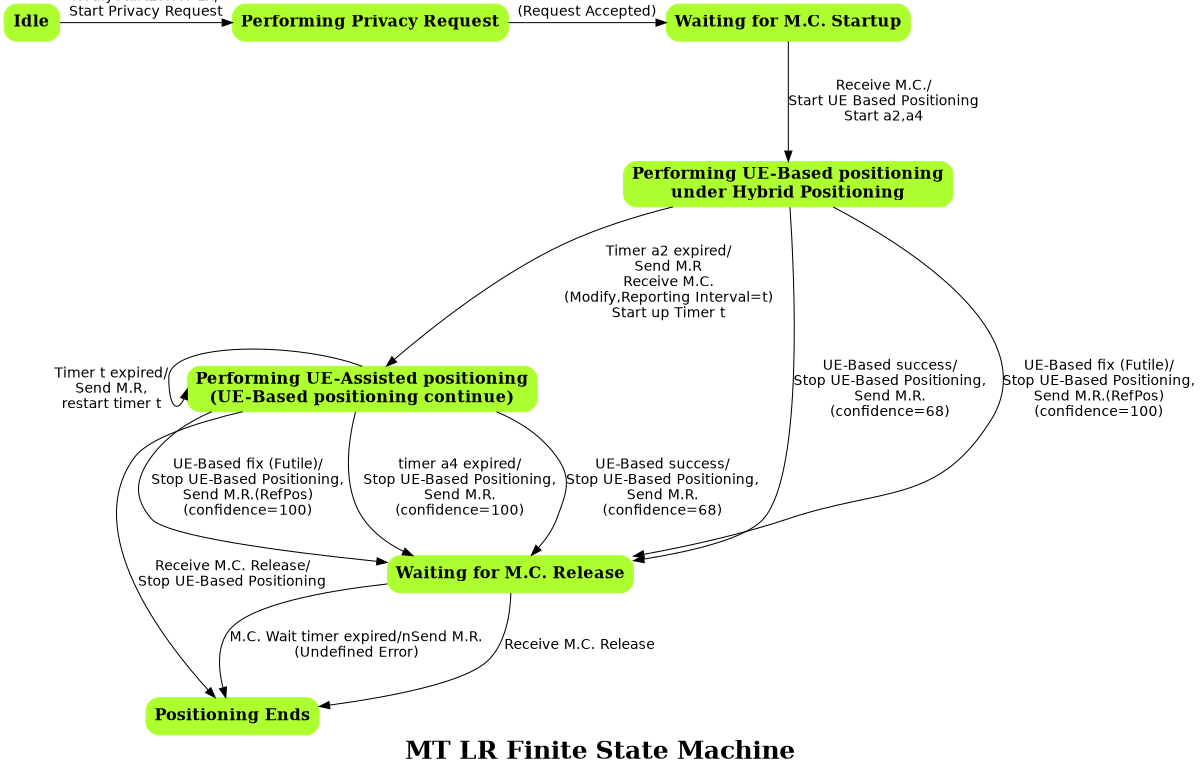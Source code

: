digraph finite_state_machine {
	//rankdir=LR;
	rankdir=TB;
	ranksep=1.0;
	orientation=portrait;
	fontpath="C:\WINNT\Fonts";
	size="8,8";
	graph [	fontname = "Times-Bold",fontsize = 24,
		label = "MT LR Finite State Machine"];
	node [shape=box,style="rounded,filled", color=greenyellow, fontsize=16, fontname="Times-Bold"];
	edge [fontsize=14 fontname="Helvetica"];
//
// 	[fontcolor=red color=red fontsize=16]
//

//
// List of State
//
{ rank = same;
	Idle [label="Idle"];
	Priv_Request [label="Performing Privacy Request"];
	Waiting_MCStartup [label="Waiting for M.C. Startup"]; 
}
	UE_Based [label="Performing UE-Based positioning\nunder Hybrid Positioning"];
	UE_Assisted [label="Performing UE-Assisted positioning\n(UE-Based positioning continue)"];
	Waiting_MC [label="Waiting for M.C. Release"];
	End [label="Positioning Ends"];
//
// Idle State
//
	//Transition to UE-Assisted	
	Idle -> Priv_Request [label = "NotifyStartLcsMT-LR/\nStart Privacy Request"];
//
// Privacy Request State
//
	Priv_Request -> Waiting_MCStartup [label = "Request Accepted/\nSend Release\n(Request Accepted)"];
//	Priv_Request -> End [label = "Request Denied/\nSend Release\n(Request Denied)"];
	
//
// Waiting for M.C. Startup  State
//
	Waiting_MCStartup ->  UE_Based [label="Receive M.C./\nStart UE Based Positioning\nStart a2,a4"];
	//Waiting_MCStartup -> Waiting_MC [label = "Receive M.C. && Use Ref Position/\nSend M.R.\n(confidence=0)"];
//
// UE Based State
//
	//
	//Transition to UE-Assisted	
	//
	UE_Based -> UE_Assisted [label="Timer a2 expired/\nSend M.R\nReceive M.C.\n(Modify,Reporting Interval=t)\nStart up Timer t"];
	//
	//Transition to Waiting for M.C.	
	//
	UE_Based -> Waiting_MC [label = "UE-Based success/\nStop UE-Based Positioning,\nSend M.R.\n(confidence=68)"];
	UE_Based -> Waiting_MC [label = "UE-Based fix (Futile)/\nStop UE-Based Positioning,\nSend M.R.(RefPos)\n(confidence=100)"];
	
//
// UE Assisted State
//

	//Loopback
	UE_Assisted:n -> UE_Assisted:w [label="Timer t expired/\nSend M.R,\nrestart timer t"];
	//
	//Transition to Waiting for M.C.	
	//
	UE_Assisted -> Waiting_MC [label = "timer a4 expired/\nStop UE-Based Positioning,\nSend M.R.\n(confidence=100)"];
	UE_Assisted -> Waiting_MC [label = "UE-Based success/\nStop UE-Based Positioning,\nSend M.R.\n(confidence=68)"];
	UE_Assisted -> Waiting_MC [label = "UE-Based fix (Futile)/\nStop UE-Based Positioning,\nSend M.R.(RefPos)\n(confidence=100)"];
	UE_Assisted -> End [label = "Receive M.C. Release/\nStop UE-Based Positioning"];
//
// End State
//
	Waiting_MC -> End [label = "Receive M.C. Release"];
	Waiting_MC -> End [label = "M.C. Wait timer expired/nSend M.R.\n(Undefined Error)"];

}